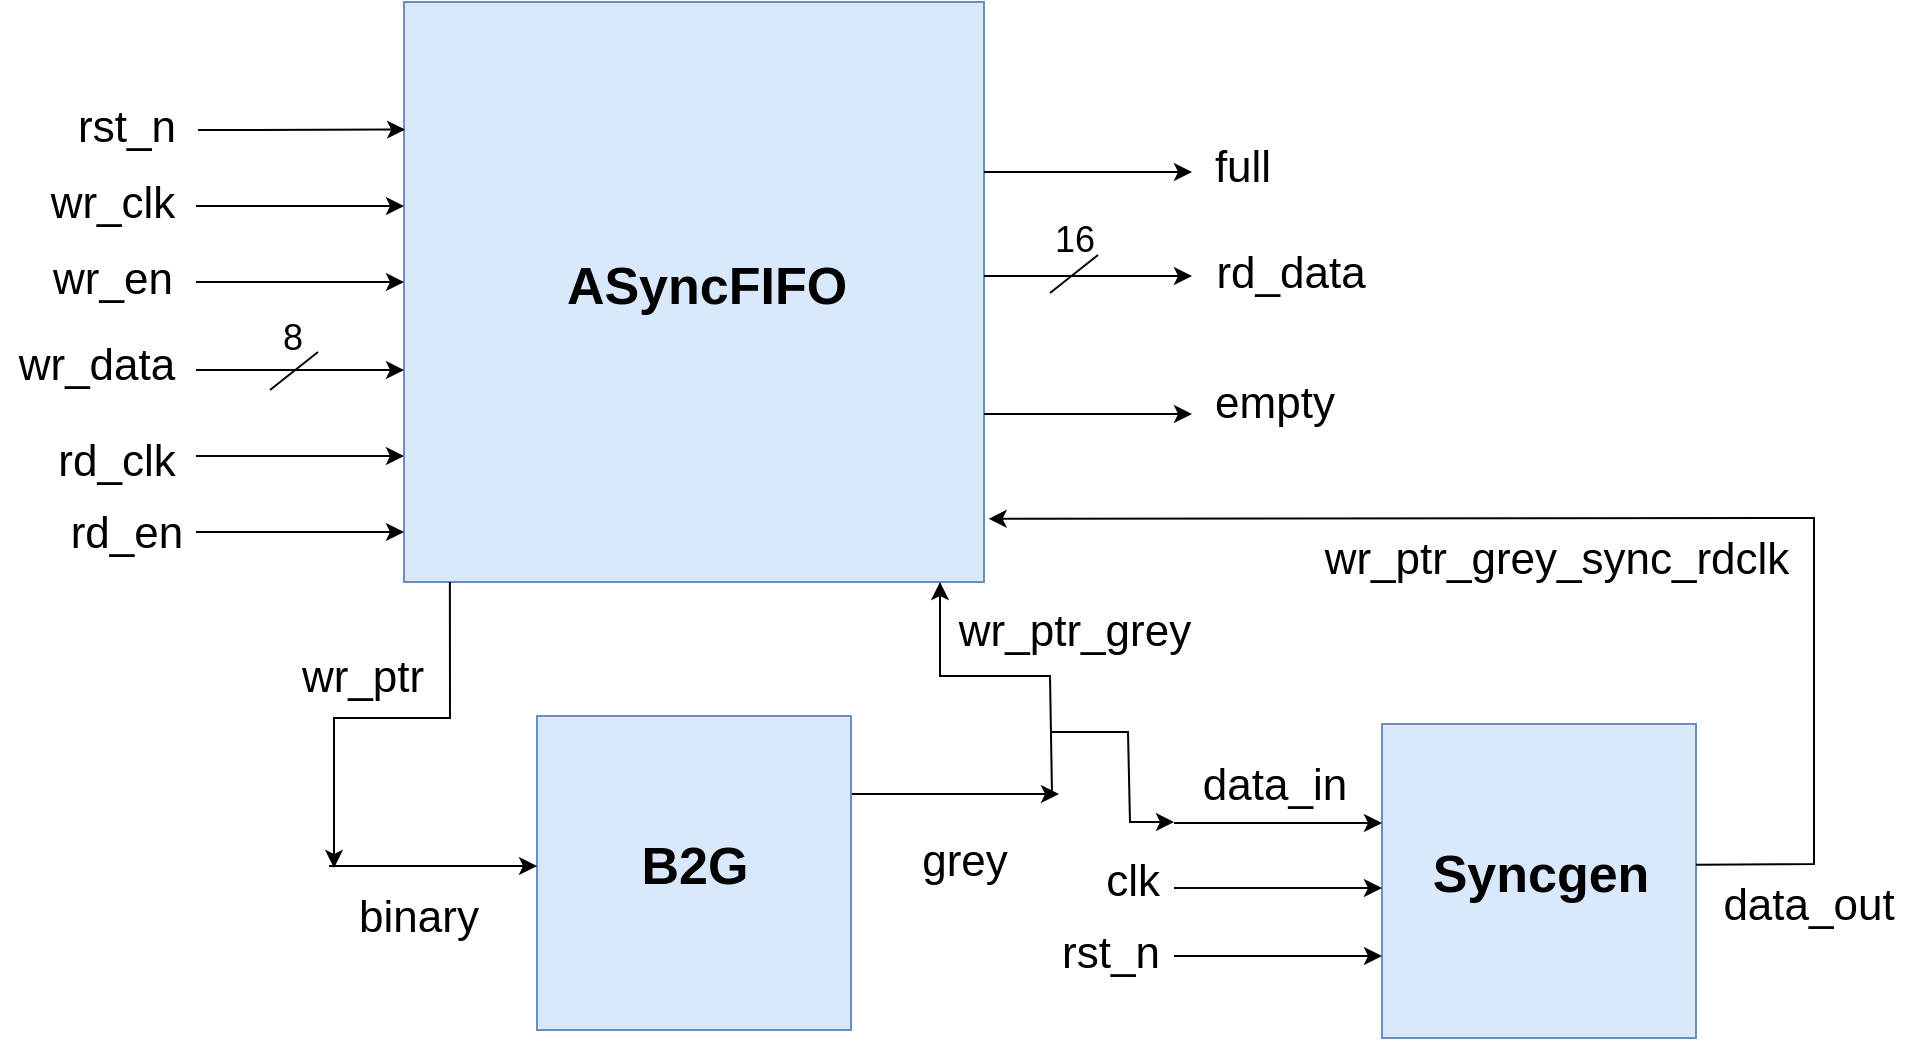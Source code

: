 <mxfile version="26.0.15">
  <diagram name="Page-1" id="FRwzLPTRjESKL2L0TiH9">
    <mxGraphModel dx="1764" dy="1242" grid="0" gridSize="10" guides="1" tooltips="1" connect="1" arrows="1" fold="1" page="1" pageScale="1" pageWidth="1700" pageHeight="1100" math="0" shadow="0">
      <root>
        <mxCell id="0" />
        <mxCell id="1" parent="0" />
        <mxCell id="iwK03B1mKn0zTGOzYxbJ-1" value="" style="whiteSpace=wrap;html=1;aspect=fixed;fillColor=#dae8fc;strokeColor=#6c8ebf;" parent="1" vertex="1">
          <mxGeometry x="551" y="247" width="290" height="290" as="geometry" />
        </mxCell>
        <mxCell id="iwK03B1mKn0zTGOzYxbJ-2" value="" style="endArrow=classic;html=1;rounded=0;entryX=0.002;entryY=0.22;entryDx=0;entryDy=0;entryPerimeter=0;" parent="1" target="iwK03B1mKn0zTGOzYxbJ-1" edge="1">
          <mxGeometry width="50" height="50" relative="1" as="geometry">
            <mxPoint x="448" y="311" as="sourcePoint" />
            <mxPoint x="478" y="298" as="targetPoint" />
          </mxGeometry>
        </mxCell>
        <mxCell id="iwK03B1mKn0zTGOzYxbJ-3" value="" style="endArrow=classic;html=1;rounded=0;entryX=0.002;entryY=0.22;entryDx=0;entryDy=0;entryPerimeter=0;" parent="1" edge="1">
          <mxGeometry width="50" height="50" relative="1" as="geometry">
            <mxPoint x="447" y="349" as="sourcePoint" />
            <mxPoint x="551" y="349" as="targetPoint" />
          </mxGeometry>
        </mxCell>
        <mxCell id="iwK03B1mKn0zTGOzYxbJ-4" value="" style="endArrow=classic;html=1;rounded=0;entryX=0.002;entryY=0.22;entryDx=0;entryDy=0;entryPerimeter=0;" parent="1" edge="1">
          <mxGeometry width="50" height="50" relative="1" as="geometry">
            <mxPoint x="447" y="387" as="sourcePoint" />
            <mxPoint x="551" y="387" as="targetPoint" />
          </mxGeometry>
        </mxCell>
        <mxCell id="iwK03B1mKn0zTGOzYxbJ-5" value="" style="endArrow=classic;html=1;rounded=0;entryX=0.002;entryY=0.22;entryDx=0;entryDy=0;entryPerimeter=0;" parent="1" edge="1">
          <mxGeometry width="50" height="50" relative="1" as="geometry">
            <mxPoint x="447" y="431" as="sourcePoint" />
            <mxPoint x="551" y="431" as="targetPoint" />
          </mxGeometry>
        </mxCell>
        <mxCell id="iwK03B1mKn0zTGOzYxbJ-6" value="" style="endArrow=classic;html=1;rounded=0;entryX=0.002;entryY=0.22;entryDx=0;entryDy=0;entryPerimeter=0;" parent="1" edge="1">
          <mxGeometry width="50" height="50" relative="1" as="geometry">
            <mxPoint x="447" y="474" as="sourcePoint" />
            <mxPoint x="551" y="474" as="targetPoint" />
          </mxGeometry>
        </mxCell>
        <mxCell id="iwK03B1mKn0zTGOzYxbJ-7" value="" style="endArrow=classic;html=1;rounded=0;entryX=0.002;entryY=0.22;entryDx=0;entryDy=0;entryPerimeter=0;" parent="1" edge="1">
          <mxGeometry width="50" height="50" relative="1" as="geometry">
            <mxPoint x="447" y="512" as="sourcePoint" />
            <mxPoint x="551" y="512" as="targetPoint" />
          </mxGeometry>
        </mxCell>
        <mxCell id="iwK03B1mKn0zTGOzYxbJ-8" value="" style="endArrow=classic;html=1;rounded=0;entryX=0.002;entryY=0.22;entryDx=0;entryDy=0;entryPerimeter=0;" parent="1" edge="1">
          <mxGeometry width="50" height="50" relative="1" as="geometry">
            <mxPoint x="841" y="332" as="sourcePoint" />
            <mxPoint x="945" y="332" as="targetPoint" />
          </mxGeometry>
        </mxCell>
        <mxCell id="iwK03B1mKn0zTGOzYxbJ-9" value="" style="endArrow=classic;html=1;rounded=0;entryX=0.002;entryY=0.22;entryDx=0;entryDy=0;entryPerimeter=0;" parent="1" edge="1">
          <mxGeometry width="50" height="50" relative="1" as="geometry">
            <mxPoint x="841" y="384" as="sourcePoint" />
            <mxPoint x="945" y="384" as="targetPoint" />
          </mxGeometry>
        </mxCell>
        <mxCell id="iwK03B1mKn0zTGOzYxbJ-10" value="" style="endArrow=classic;html=1;rounded=0;entryX=0.002;entryY=0.22;entryDx=0;entryDy=0;entryPerimeter=0;" parent="1" edge="1">
          <mxGeometry width="50" height="50" relative="1" as="geometry">
            <mxPoint x="774.5" y="643" as="sourcePoint" />
            <mxPoint x="878.5" y="643" as="targetPoint" />
          </mxGeometry>
        </mxCell>
        <mxCell id="iwK03B1mKn0zTGOzYxbJ-11" value="&lt;font style=&quot;font-size: 22px;&quot;&gt;rst_n&lt;/font&gt;" style="text;html=1;align=center;verticalAlign=middle;resizable=0;points=[];autosize=1;strokeColor=none;fillColor=none;" parent="1" vertex="1">
          <mxGeometry x="378" y="291" width="67" height="38" as="geometry" />
        </mxCell>
        <mxCell id="iwK03B1mKn0zTGOzYxbJ-12" value="&lt;font style=&quot;font-size: 22px;&quot;&gt;wr_clk&lt;/font&gt;" style="text;html=1;align=center;verticalAlign=middle;resizable=0;points=[];autosize=1;strokeColor=none;fillColor=none;" parent="1" vertex="1">
          <mxGeometry x="365" y="329" width="80" height="38" as="geometry" />
        </mxCell>
        <mxCell id="iwK03B1mKn0zTGOzYxbJ-13" value="&lt;font style=&quot;font-size: 22px;&quot;&gt;wr_en&lt;/font&gt;&lt;span style=&quot;color: rgba(0, 0, 0, 0); font-family: monospace; font-size: 0px; text-align: start;&quot;&gt;%3CmxGraphModel%3E%3Croot%3E%3CmxCell%20id%3D%220%22%2F%3E%3CmxCell%20id%3D%221%22%20parent%3D%220%22%2F%3E%3CmxCell%20id%3D%222%22%20value%3D%22%26lt%3Bfont%20style%3D%26quot%3Bfont-size%3A%2022px%3B%26quot%3B%26gt%3Bwr_clk%26lt%3B%2Ffont%26gt%3B%22%20style%3D%22text%3Bhtml%3D1%3Balign%3Dcenter%3BverticalAlign%3Dmiddle%3Bresizable%3D0%3Bpoints%3D%5B%5D%3Bautosize%3D1%3BstrokeColor%3Dnone%3BfillColor%3Dnone%3B%22%20vertex%3D%221%22%20parent%3D%221%22%3E%3CmxGeometry%20x%3D%22523%22%20y%3D%22288%22%20width%3D%2280%22%20height%3D%2238%22%20as%3D%22geometry%22%2F%3E%3C%2FmxCell%3E%3C%2Froot%3E%3C%2FmxGraphModel%3E&lt;/span&gt;" style="text;html=1;align=center;verticalAlign=middle;resizable=0;points=[];autosize=1;strokeColor=none;fillColor=none;" parent="1" vertex="1">
          <mxGeometry x="366" y="367" width="78" height="38" as="geometry" />
        </mxCell>
        <mxCell id="iwK03B1mKn0zTGOzYxbJ-14" value="&lt;font style=&quot;font-size: 22px;&quot;&gt;wr_data&lt;/font&gt;&lt;span style=&quot;color: rgba(0, 0, 0, 0); font-family: monospace; font-size: 0px; text-align: start;&quot;&gt;%3CmxGraphModel%3E%3Croot%3E%3CmxCell%20id%3D%220%22%2F%3E%3CmxCell%20id%3D%221%22%20parent%3D%220%22%2F%3E%3CmxCell%20id%3D%222%22%20value%3D%22%26lt%3Bfont%20style%3D%26quot%3Bfont-size%3A%2022px%3B%26quot%3B%26gt%3Bwr_clk%26lt%3B%2Ffont%26gt%3B%22%20style%3D%22text%3Bhtml%3D1%3Balign%3Dcenter%3BverticalAlign%3Dmiddle%3Bresizable%3D0%3Bpoints%3D%5B%5D%3Bautosize%3D1%3BstrokeColor%3Dnone%3BfillColor%3Dnone%3B%22%20vertex%3D%221%22%20parent%3D%221%22%3E%3CmxGeometry%20x%3D%22523%22%20y%3D%22288%22%20width%3D%2280%22%20height%3D%2238%22%20as%3D%22geometry%22%2F%3E%3C%2FmxCell%3E%3C%2Froot%3E%3C%2FmxGraphModel%3&lt;/span&gt;" style="text;html=1;align=center;verticalAlign=middle;resizable=0;points=[];autosize=1;strokeColor=none;fillColor=none;" parent="1" vertex="1">
          <mxGeometry x="349" y="410" width="96" height="38" as="geometry" />
        </mxCell>
        <mxCell id="iwK03B1mKn0zTGOzYxbJ-15" value="&lt;span style=&quot;font-size: 22px;&quot;&gt;full&lt;/span&gt;" style="text;html=1;align=center;verticalAlign=middle;resizable=0;points=[];autosize=1;strokeColor=none;fillColor=none;" parent="1" vertex="1">
          <mxGeometry x="947" y="311" width="46" height="38" as="geometry" />
        </mxCell>
        <mxCell id="iwK03B1mKn0zTGOzYxbJ-16" value="&lt;font style=&quot;font-size: 22px;&quot;&gt;rd_clk&lt;/font&gt;" style="text;html=1;align=center;verticalAlign=middle;resizable=0;points=[];autosize=1;strokeColor=none;fillColor=none;" parent="1" vertex="1">
          <mxGeometry x="368" y="458" width="77" height="38" as="geometry" />
        </mxCell>
        <mxCell id="iwK03B1mKn0zTGOzYxbJ-17" value="&lt;font style=&quot;font-size: 22px;&quot;&gt;rd_en&lt;/font&gt;" style="text;html=1;align=center;verticalAlign=middle;resizable=0;points=[];autosize=1;strokeColor=none;fillColor=none;" parent="1" vertex="1">
          <mxGeometry x="375" y="494" width="74" height="38" as="geometry" />
        </mxCell>
        <mxCell id="iwK03B1mKn0zTGOzYxbJ-18" value="&lt;font style=&quot;font-size: 22px;&quot;&gt;rd_data&lt;/font&gt;" style="text;html=1;align=center;verticalAlign=middle;resizable=0;points=[];autosize=1;strokeColor=none;fillColor=none;" parent="1" vertex="1">
          <mxGeometry x="947" y="364" width="93" height="38" as="geometry" />
        </mxCell>
        <mxCell id="iwK03B1mKn0zTGOzYxbJ-19" value="&lt;font style=&quot;font-size: 22px;&quot;&gt;empty&lt;/font&gt;" style="text;html=1;align=center;verticalAlign=middle;resizable=0;points=[];autosize=1;strokeColor=none;fillColor=none;" parent="1" vertex="1">
          <mxGeometry x="947" y="429" width="78" height="38" as="geometry" />
        </mxCell>
        <mxCell id="iwK03B1mKn0zTGOzYxbJ-20" value="" style="endArrow=none;html=1;rounded=0;" parent="1" edge="1">
          <mxGeometry width="50" height="50" relative="1" as="geometry">
            <mxPoint x="484" y="441" as="sourcePoint" />
            <mxPoint x="508" y="422" as="targetPoint" />
          </mxGeometry>
        </mxCell>
        <mxCell id="iwK03B1mKn0zTGOzYxbJ-21" value="" style="endArrow=none;html=1;rounded=0;" parent="1" edge="1">
          <mxGeometry width="50" height="50" relative="1" as="geometry">
            <mxPoint x="874" y="392.5" as="sourcePoint" />
            <mxPoint x="898" y="373.5" as="targetPoint" />
          </mxGeometry>
        </mxCell>
        <mxCell id="iwK03B1mKn0zTGOzYxbJ-22" value="&lt;font style=&quot;font-size: 18px;&quot;&gt;16&lt;/font&gt;" style="text;html=1;align=center;verticalAlign=middle;resizable=0;points=[];autosize=1;strokeColor=none;fillColor=none;" parent="1" vertex="1">
          <mxGeometry x="867" y="349" width="38" height="34" as="geometry" />
        </mxCell>
        <mxCell id="iwK03B1mKn0zTGOzYxbJ-23" value="&lt;font style=&quot;font-size: 18px;&quot;&gt;8&lt;/font&gt;" style="text;html=1;align=center;verticalAlign=middle;resizable=0;points=[];autosize=1;strokeColor=none;fillColor=none;" parent="1" vertex="1">
          <mxGeometry x="481" y="398" width="28" height="34" as="geometry" />
        </mxCell>
        <mxCell id="iwK03B1mKn0zTGOzYxbJ-24" value="&lt;font style=&quot;font-size: 26px;&quot;&gt;&lt;b&gt;ASyncFIFO&lt;/b&gt;&lt;/font&gt;" style="text;html=1;align=center;verticalAlign=middle;resizable=0;points=[];autosize=1;strokeColor=none;fillColor=none;" parent="1" vertex="1">
          <mxGeometry x="623" y="367" width="158" height="43" as="geometry" />
        </mxCell>
        <mxCell id="iwK03B1mKn0zTGOzYxbJ-26" value="" style="whiteSpace=wrap;html=1;aspect=fixed;fillColor=#dae8fc;strokeColor=#6c8ebf;" parent="1" vertex="1">
          <mxGeometry x="617.5" y="604" width="157" height="157" as="geometry" />
        </mxCell>
        <mxCell id="iwK03B1mKn0zTGOzYxbJ-27" value="" style="endArrow=classic;html=1;rounded=0;entryX=0.002;entryY=0.22;entryDx=0;entryDy=0;entryPerimeter=0;" parent="1" edge="1">
          <mxGeometry width="50" height="50" relative="1" as="geometry">
            <mxPoint x="513.5" y="679" as="sourcePoint" />
            <mxPoint x="617.5" y="679" as="targetPoint" />
          </mxGeometry>
        </mxCell>
        <mxCell id="iwK03B1mKn0zTGOzYxbJ-28" value="&lt;font style=&quot;font-size: 22px;&quot;&gt;binary&lt;/font&gt;&lt;span style=&quot;color: rgba(0, 0, 0, 0); font-family: monospace; font-size: 0px; text-align: start;&quot;&gt;%3CmxGraphModel%3E%3Croot%3E%3CmxCell%20id%3D%220%22%2F%3E%3CmxCell%20id%3D%221%22%20parent%3D%220%22%2F%3E%3CmxCell%20id%3D%222%22%20value%3D%22%26lt%3Bfont%20style%3D%26quot%3Bfont-size%3A%2022px%3B%26quot%3B%26gt%3Brd_en%26lt%3B%2Ffont%26gt%3B%22%20style%3D%22text%3Bhtml%3D1%3Balign%3Dcenter%3BverticalAlign%3Dmiddle%3Bresizable%3D0%3Bpoints%3D%5B%5D%3Bautosize%3D1%3BstrokeColor%3Dnone%3BfillColor%3Dnone%3B%22%20vertex%3D%221%22%20parent%3D%221%22%3E%3CmxGeometry%20x%3D%22533%22%20y%3D%22453%22%20width%3D%2274%22%20height%3D%2238%22%20as%3D%22geometry%22%2F%3E%3C%2FmxCell%3E%3C%2Froot%3E%3C%2FmxGraphModel%3E&lt;/span&gt;" style="text;html=1;align=center;verticalAlign=middle;resizable=0;points=[];autosize=1;strokeColor=none;fillColor=none;" parent="1" vertex="1">
          <mxGeometry x="519" y="686" width="78" height="38" as="geometry" />
        </mxCell>
        <mxCell id="iwK03B1mKn0zTGOzYxbJ-29" value="&lt;span style=&quot;font-size: 22px;&quot;&gt;grey&lt;/span&gt;" style="text;html=1;align=center;verticalAlign=middle;resizable=0;points=[];autosize=1;strokeColor=none;fillColor=none;" parent="1" vertex="1">
          <mxGeometry x="800" y="657.5" width="61" height="38" as="geometry" />
        </mxCell>
        <mxCell id="iwK03B1mKn0zTGOzYxbJ-30" value="&lt;font style=&quot;font-size: 26px;&quot;&gt;&lt;b&gt;B2G&lt;/b&gt;&lt;/font&gt;" style="text;html=1;align=center;verticalAlign=middle;resizable=0;points=[];autosize=1;strokeColor=none;fillColor=none;" parent="1" vertex="1">
          <mxGeometry x="660.5" y="657.5" width="71" height="43" as="geometry" />
        </mxCell>
        <mxCell id="iwK03B1mKn0zTGOzYxbJ-37" value="" style="endArrow=classic;html=1;rounded=0;entryX=0.002;entryY=0.22;entryDx=0;entryDy=0;entryPerimeter=0;" parent="1" edge="1">
          <mxGeometry width="50" height="50" relative="1" as="geometry">
            <mxPoint x="841" y="453" as="sourcePoint" />
            <mxPoint x="945" y="453" as="targetPoint" />
          </mxGeometry>
        </mxCell>
        <mxCell id="iwK03B1mKn0zTGOzYxbJ-38" value="" style="endArrow=classic;html=1;rounded=0;exitX=0.086;exitY=0.99;exitDx=0;exitDy=0;exitPerimeter=0;" parent="1" edge="1">
          <mxGeometry width="50" height="50" relative="1" as="geometry">
            <mxPoint x="573.94" y="537" as="sourcePoint" />
            <mxPoint x="516" y="680" as="targetPoint" />
            <Array as="points">
              <mxPoint x="574" y="605" />
              <mxPoint x="516" y="605" />
            </Array>
          </mxGeometry>
        </mxCell>
        <mxCell id="iwK03B1mKn0zTGOzYxbJ-40" value="&lt;span style=&quot;font-size: 22px;&quot;&gt;wr_ptr&lt;/span&gt;" style="text;html=1;align=center;verticalAlign=middle;resizable=0;points=[];autosize=1;strokeColor=none;fillColor=none;" parent="1" vertex="1">
          <mxGeometry x="490" y="566" width="79" height="38" as="geometry" />
        </mxCell>
        <mxCell id="iwK03B1mKn0zTGOzYxbJ-41" value="" style="endArrow=classic;html=1;rounded=0;" parent="1" edge="1">
          <mxGeometry width="50" height="50" relative="1" as="geometry">
            <mxPoint x="875" y="643" as="sourcePoint" />
            <mxPoint x="819.0" y="537" as="targetPoint" />
            <Array as="points">
              <mxPoint x="874" y="584" />
              <mxPoint x="819" y="584" />
            </Array>
          </mxGeometry>
        </mxCell>
        <mxCell id="iwK03B1mKn0zTGOzYxbJ-42" value="&lt;span style=&quot;font-size: 22px;&quot;&gt;wr_ptr_grey&lt;/span&gt;" style="text;html=1;align=center;verticalAlign=middle;resizable=0;points=[];autosize=1;strokeColor=none;fillColor=none;" parent="1" vertex="1">
          <mxGeometry x="819" y="543" width="134" height="38" as="geometry" />
        </mxCell>
        <mxCell id="Nk5SDQU8Gb5Rw379ypN_-1" value="" style="whiteSpace=wrap;html=1;aspect=fixed;fillColor=#dae8fc;strokeColor=#6c8ebf;" vertex="1" parent="1">
          <mxGeometry x="1040" y="608" width="157" height="157" as="geometry" />
        </mxCell>
        <mxCell id="Nk5SDQU8Gb5Rw379ypN_-2" value="" style="endArrow=classic;html=1;rounded=0;entryX=0.002;entryY=0.22;entryDx=0;entryDy=0;entryPerimeter=0;" edge="1" parent="1">
          <mxGeometry width="50" height="50" relative="1" as="geometry">
            <mxPoint x="936" y="657.5" as="sourcePoint" />
            <mxPoint x="1040" y="657.5" as="targetPoint" />
          </mxGeometry>
        </mxCell>
        <mxCell id="Nk5SDQU8Gb5Rw379ypN_-3" value="" style="endArrow=classic;html=1;rounded=0;entryX=0.002;entryY=0.22;entryDx=0;entryDy=0;entryPerimeter=0;" edge="1" parent="1">
          <mxGeometry width="50" height="50" relative="1" as="geometry">
            <mxPoint x="936" y="690" as="sourcePoint" />
            <mxPoint x="1040" y="690" as="targetPoint" />
          </mxGeometry>
        </mxCell>
        <mxCell id="Nk5SDQU8Gb5Rw379ypN_-4" value="" style="endArrow=classic;html=1;rounded=0;entryX=0.002;entryY=0.22;entryDx=0;entryDy=0;entryPerimeter=0;" edge="1" parent="1">
          <mxGeometry width="50" height="50" relative="1" as="geometry">
            <mxPoint x="936" y="724" as="sourcePoint" />
            <mxPoint x="1040" y="724" as="targetPoint" />
          </mxGeometry>
        </mxCell>
        <mxCell id="Nk5SDQU8Gb5Rw379ypN_-5" value="&lt;span style=&quot;font-size: 22px;&quot;&gt;data_in&lt;/span&gt;" style="text;html=1;align=center;verticalAlign=middle;resizable=0;points=[];autosize=1;strokeColor=none;fillColor=none;" vertex="1" parent="1">
          <mxGeometry x="941" y="619.5" width="90" height="38" as="geometry" />
        </mxCell>
        <mxCell id="Nk5SDQU8Gb5Rw379ypN_-6" value="" style="endArrow=classic;html=1;rounded=0;" edge="1" parent="1">
          <mxGeometry width="50" height="50" relative="1" as="geometry">
            <mxPoint x="875" y="612" as="sourcePoint" />
            <mxPoint x="936" y="657" as="targetPoint" />
            <Array as="points">
              <mxPoint x="913" y="612" />
              <mxPoint x="914" y="657" />
            </Array>
          </mxGeometry>
        </mxCell>
        <mxCell id="Nk5SDQU8Gb5Rw379ypN_-7" value="&lt;span style=&quot;font-size: 22px;&quot;&gt;clk&lt;/span&gt;" style="text;html=1;align=center;verticalAlign=middle;resizable=0;points=[];autosize=1;strokeColor=none;fillColor=none;" vertex="1" parent="1">
          <mxGeometry x="892" y="667.5" width="45" height="38" as="geometry" />
        </mxCell>
        <mxCell id="Nk5SDQU8Gb5Rw379ypN_-8" value="&lt;span style=&quot;font-size: 22px;&quot;&gt;rst_n&lt;/span&gt;" style="text;html=1;align=center;verticalAlign=middle;resizable=0;points=[];autosize=1;strokeColor=none;fillColor=none;" vertex="1" parent="1">
          <mxGeometry x="870" y="704" width="67" height="38" as="geometry" />
        </mxCell>
        <mxCell id="Nk5SDQU8Gb5Rw379ypN_-9" value="" style="endArrow=classic;html=1;rounded=0;entryX=1.008;entryY=0.891;entryDx=0;entryDy=0;entryPerimeter=0;" edge="1" parent="1" target="iwK03B1mKn0zTGOzYxbJ-1">
          <mxGeometry width="50" height="50" relative="1" as="geometry">
            <mxPoint x="1197" y="678.33" as="sourcePoint" />
            <mxPoint x="1301" y="678.33" as="targetPoint" />
            <Array as="points">
              <mxPoint x="1256" y="678" />
              <mxPoint x="1256" y="505" />
            </Array>
          </mxGeometry>
        </mxCell>
        <mxCell id="Nk5SDQU8Gb5Rw379ypN_-10" value="&lt;span style=&quot;font-size: 22px;&quot;&gt;wr_ptr_grey_sync_rdclk&lt;/span&gt;" style="text;html=1;align=center;verticalAlign=middle;resizable=0;points=[];autosize=1;strokeColor=none;fillColor=none;" vertex="1" parent="1">
          <mxGeometry x="1002" y="507" width="250" height="38" as="geometry" />
        </mxCell>
        <mxCell id="Nk5SDQU8Gb5Rw379ypN_-11" value="&lt;span style=&quot;font-size: 22px;&quot;&gt;data_out&lt;/span&gt;" style="text;html=1;align=center;verticalAlign=middle;resizable=0;points=[];autosize=1;strokeColor=none;fillColor=none;" vertex="1" parent="1">
          <mxGeometry x="1201" y="680" width="104" height="38" as="geometry" />
        </mxCell>
        <mxCell id="Nk5SDQU8Gb5Rw379ypN_-12" value="&lt;font style=&quot;font-size: 26px;&quot;&gt;&lt;b&gt;Syncgen&lt;/b&gt;&lt;/font&gt;" style="text;html=1;align=center;verticalAlign=middle;resizable=0;points=[];autosize=1;strokeColor=none;fillColor=none;" vertex="1" parent="1">
          <mxGeometry x="1056" y="661" width="126" height="43" as="geometry" />
        </mxCell>
      </root>
    </mxGraphModel>
  </diagram>
</mxfile>
